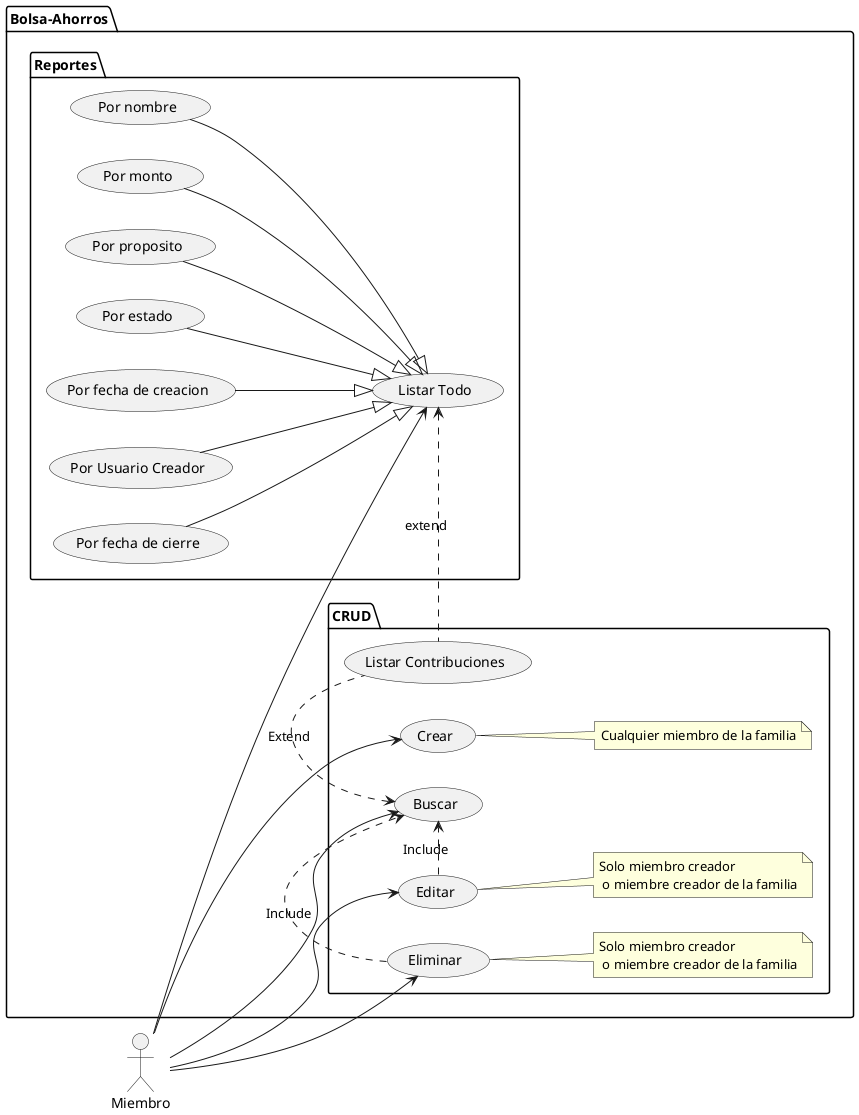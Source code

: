 @startuml
left to right direction
' Actores
:Miembro: as Act3


' Casos de uso
package Bolsa-Ahorros as PCKG1{
    package CRUD as PCKG2{
        (Crear) as CU1
        Act3--> CU1
        note right of CU1: Cualquier miembro de la familia
        (Buscar) as CU2
        Act3-->  CU2
        CU2 <. (Listar Contribuciones) : Extend
        (Editar) as CU3
        Act3 -->  CU3
        CU3 .> CU2 : Include
     note right of CU3: Solo miembro creador\n o miembre creador de la familia 
        (Eliminar) as CU4
        Act3 --> CU4
        CU4 .> CU2 : Include
         note right of CU4: Solo miembro creador\n o miembre creador de la familia 
    }
    package Reportes as PCKG3{
        (Listar Todo)  as CU5
        Act3--> CU5
        CU5 <. (Listar Contribuciones) : extend
        (Por nombre) as CU6
        CU6 --|> CU5
        (Por monto) as CU7
        CU7 --|> CU5
        (Por proposito) as CU8
        CU8 --|> CU5
        (Por estado) as CU9
        CU9--|>  CU5
        (Por fecha de creacion)  as CU10
        CU10 --|>  CU5
        (Por Usuario Creador)  as CU11
        CU11 --|>  CU5
        (Por fecha de cierre)  as CU12
        CU12 --|>  CU5
    }
}

@enduml
